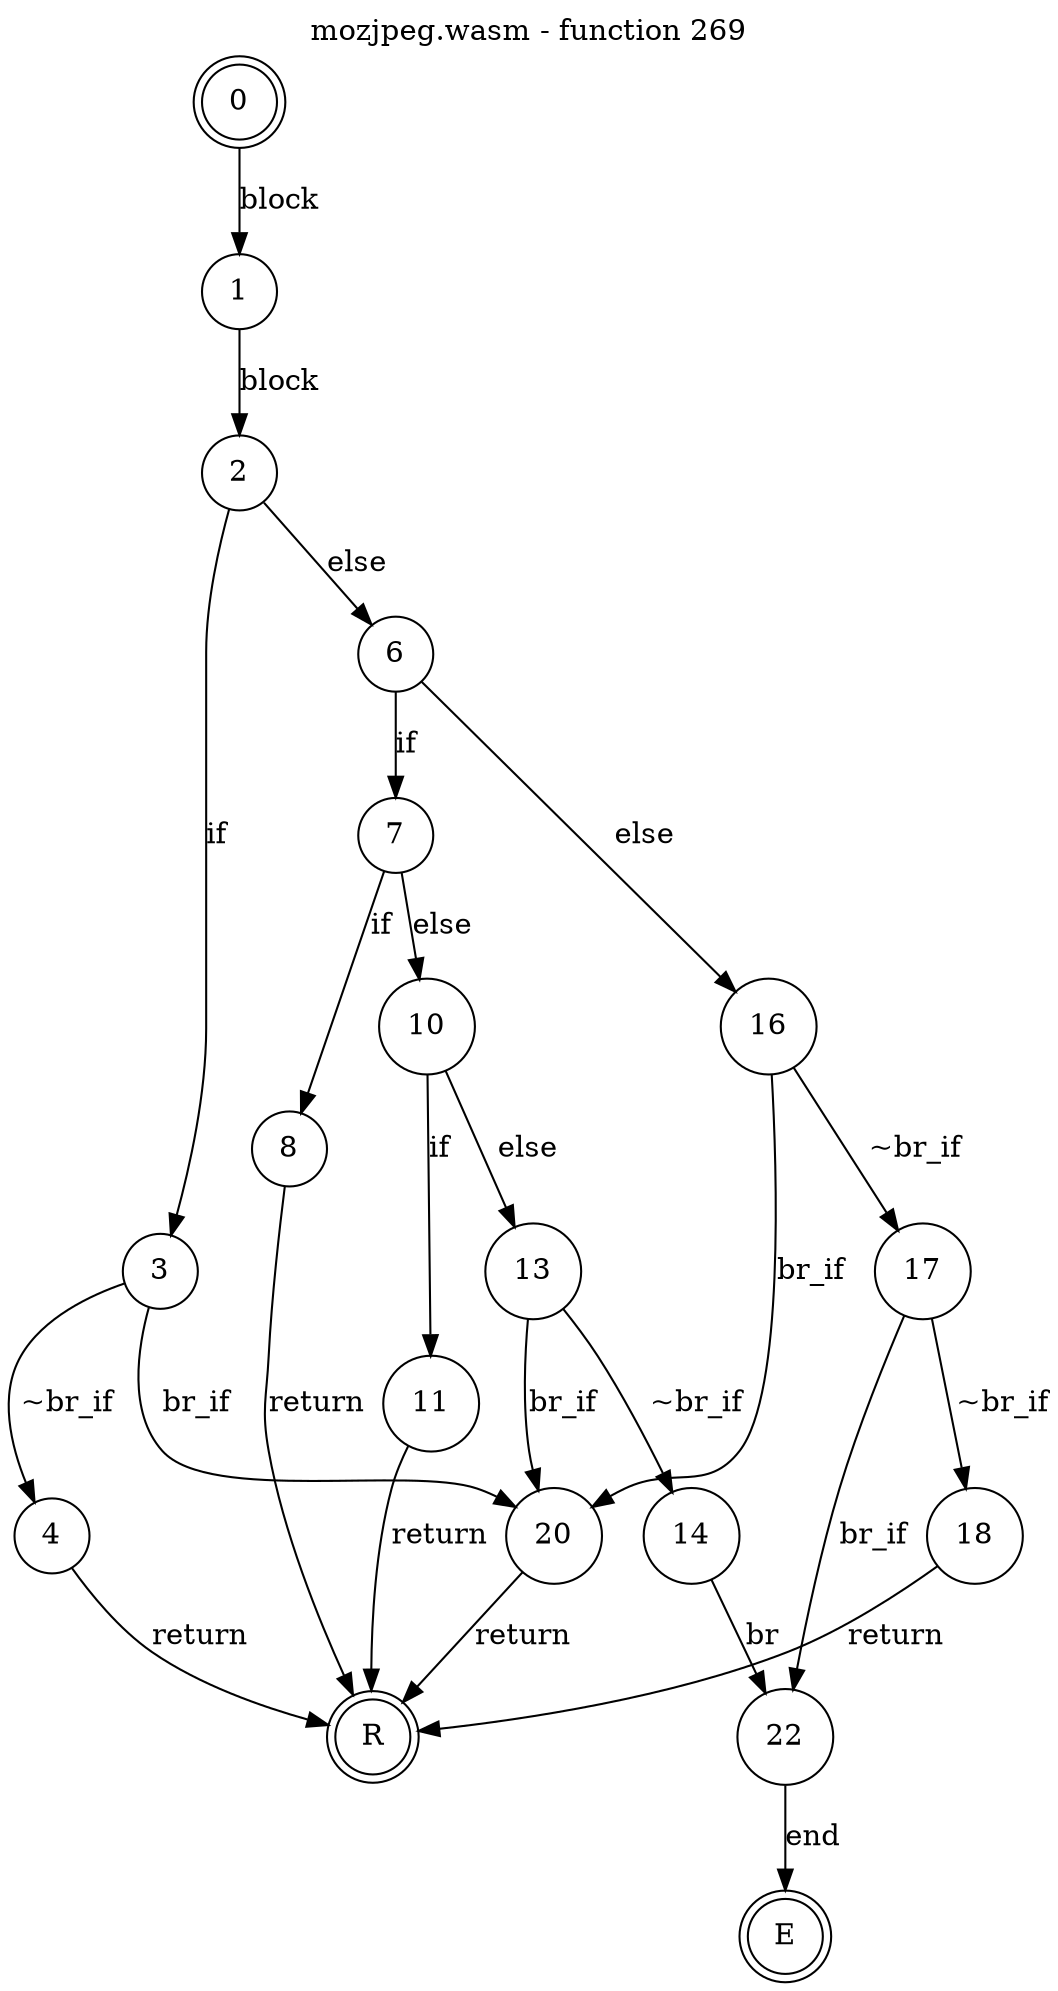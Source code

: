 digraph finite_state_machine {
    label = "mozjpeg.wasm - function 269"
    labelloc =  t
    labelfontsize = 16
    labelfontcolor = black
    labelfontname = "Helvetica"
    node [shape = doublecircle]; 0 E R ;
    node [shape = circle];
    0 -> 1[label="block"];
    1 -> 2[label="block"];
    2 -> 3[label="if"];
    2 -> 6[label="else"];
    3 -> 4[label="~br_if"];
    3 -> 20[label="br_if"];
    4 -> R[label="return"];
    6 -> 7[label="if"];
    6 -> 16[label="else"];
    7 -> 8[label="if"];
    7 -> 10[label="else"];
    8 -> R[label="return"];
    10 -> 11[label="if"];
    10 -> 13[label="else"];
    11 -> R[label="return"];
    13 -> 14[label="~br_if"];
    13 -> 20[label="br_if"];
    14 -> 22[label="br"];
    16 -> 17[label="~br_if"];
    16 -> 20[label="br_if"];
    17 -> 18[label="~br_if"];
    17 -> 22[label="br_if"];
    18 -> R[label="return"];
    20 -> R[label="return"];
    22 -> E[label="end"];
}
